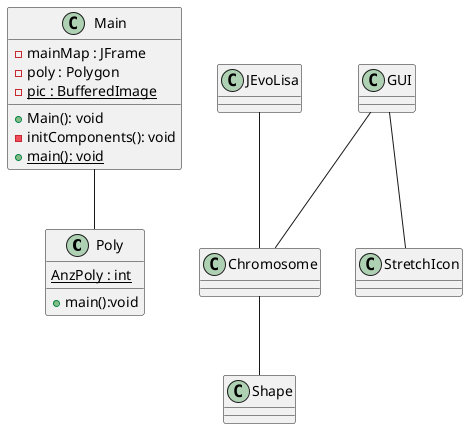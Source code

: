 @startuml
'https://plantuml.com/class-diagram

class Chromosome {
{static}+MAX_SHAPES: int
{static}+MAxpoints: int
+DNA:Shape[]
{static}+IMWIDTH: int
{static}+IMHEIGHT: int
{static}+target: BufferedImage
{static}+NORM_COEFF:long
-random : Random
{static}-inputFile:String

+Chromosome()
+Chromosome(Chromosome copy)
{static}+passGeneMutation(Chromosome from, Chromosome to, int index):void
+mutate():int
{static}+drawDNA(Chromosome ch): BufferedImage
{static}computeFitness(BufferedImage test): long
{static}+setTarget(String file):void
{static}+saveToFile(Chromosome c, int gen): void
{static}+main(String[] args):void


}
class  GUI  {
-frame:JFrame
{static}-textFieldOpen: JTextField
{static}-TextFieldSave: JTextField
{static}- t1:Thread
{static}-lblGenVar: JLabel
{static}-lblimpVar : JLabel
{static}- lblFitnessVal :JLabel
{static}- lblimage2:JLabel

{static}- BetterFilePath:String

{static}- GenVal:long
{static}- ImpVal:long
{static}- FitnessVal:double
{static}- OldFitness :double
{static}- NewFitness :double

{static}+ void main(String[] args)
+GUI()
- start() :void
- stop():void
-initialize() : void
+paint(Graphics g):void
{static}+ FileSaveDialog(): String
{static}+ FileOpenDialog():String
{static}+ Compare(String PathOri): void
{static}- setText(final JLabel label, final String text):void
{static}+ getFitnessVal():double
{static}+ setFitnessVal(double fitnessVal):void
{static}+ BetterFilePath(String Path):void
- paint():void
}


class Shape {
+ color: Color
+ polygon : Polygon
+ Shape(Color color, Polygon polygon)
+ Shape(Shape shape)
+ print(): void
+ toString(): String
}

@startuml
class Poly{
{static} AnzPoly : int
+main():void
}

class Main{
-mainMap : JFrame
-poly : Polygon
{static}-pic : BufferedImage
+Main(): void
-initComponents(): void
{static}+main(): void
}

GUI -- Chromosome
GUI -- StretchIcon
Chromosome -- Shape
JEvoLisa -- Chromosome
Main -- Poly

@enduml

